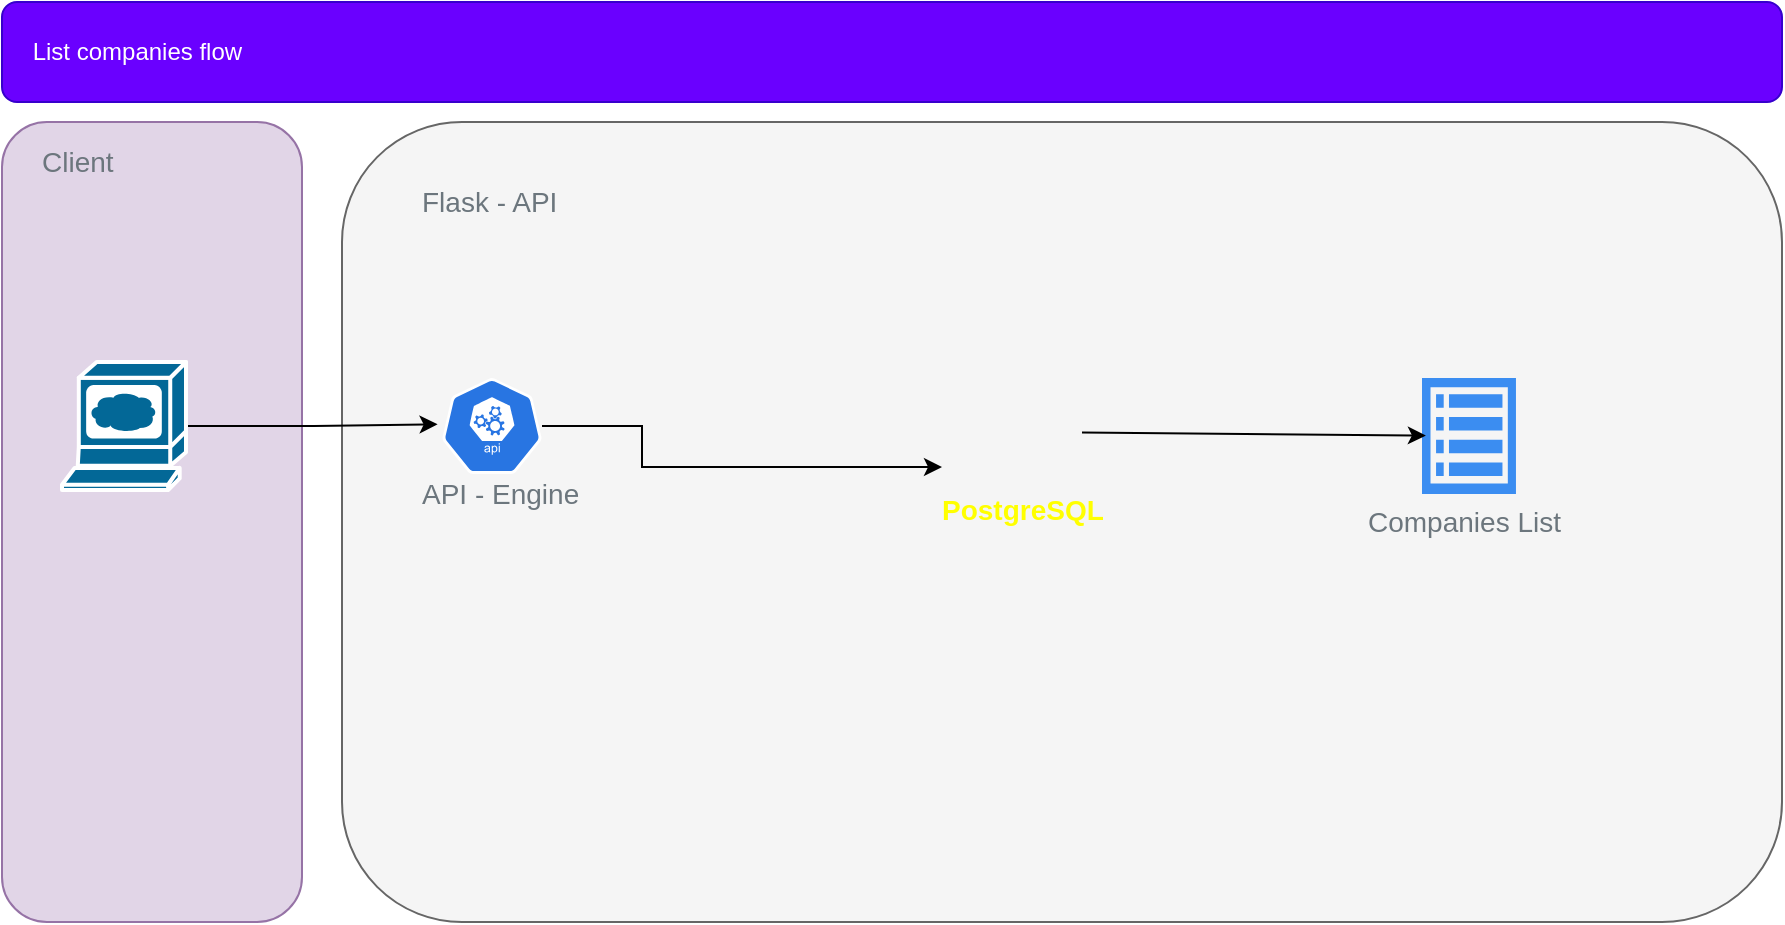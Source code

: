 <mxfile version="20.0.4" type="github">
  <diagram id="yezn9lv_8U38S4_ol9oX" name="Page-1">
    <mxGraphModel dx="1021" dy="520" grid="1" gridSize="10" guides="1" tooltips="1" connect="1" arrows="1" fold="1" page="1" pageScale="1" pageWidth="850" pageHeight="1100" math="0" shadow="0">
      <root>
        <mxCell id="0" />
        <mxCell id="1" parent="0" />
        <mxCell id="8NmKRbJ38vvldy6Dzvw--1" value="" style="rounded=1;whiteSpace=wrap;html=1;fillColor=#e1d5e7;strokeColor=#9673a6;" vertex="1" parent="1">
          <mxGeometry x="90" y="270" width="150" height="400" as="geometry" />
        </mxCell>
        <mxCell id="8NmKRbJ38vvldy6Dzvw--2" value="Client" style="html=1;shadow=0;dashed=0;shape=mxgraph.bootstrap.rrect;rSize=5;strokeColor=none;strokeWidth=1;fillColor=none;fontColor=#6C767D;whiteSpace=wrap;align=left;verticalAlign=middle;spacingLeft=10;fontSize=14;spacing=10;" vertex="1" parent="1">
          <mxGeometry x="90" y="280" width="70" height="20" as="geometry" />
        </mxCell>
        <mxCell id="8NmKRbJ38vvldy6Dzvw--3" value="" style="rounded=1;whiteSpace=wrap;html=1;fillColor=#f5f5f5;strokeColor=#666666;fontColor=#333333;" vertex="1" parent="1">
          <mxGeometry x="260" y="270" width="720" height="400" as="geometry" />
        </mxCell>
        <mxCell id="8NmKRbJ38vvldy6Dzvw--6" value="&amp;nbsp; &amp;nbsp; List companies flow" style="rounded=1;whiteSpace=wrap;html=1;fillColor=#6a00ff;strokeColor=#3700CC;fontColor=#ffffff;align=left;" vertex="1" parent="1">
          <mxGeometry x="90" y="210" width="890" height="50" as="geometry" />
        </mxCell>
        <mxCell id="8NmKRbJ38vvldy6Dzvw--9" value="" style="group" vertex="1" connectable="0" parent="1">
          <mxGeometry x="290" y="270" width="160" height="50" as="geometry" />
        </mxCell>
        <mxCell id="8NmKRbJ38vvldy6Dzvw--10" value="" style="group" vertex="1" connectable="0" parent="8NmKRbJ38vvldy6Dzvw--9">
          <mxGeometry x="-10" width="110" height="50" as="geometry" />
        </mxCell>
        <mxCell id="8NmKRbJ38vvldy6Dzvw--7" value="" style="shape=image;html=1;verticalAlign=top;verticalLabelPosition=bottom;labelBackgroundColor=#ffffff;imageAspect=0;aspect=fixed;image=https://cdn4.iconfinder.com/data/icons/scripting-and-programming-languages/512/660277-Python_logo-128.png;fontColor=#999999;fillColor=none;" vertex="1" parent="8NmKRbJ38vvldy6Dzvw--10">
          <mxGeometry x="30" width="50" height="50" as="geometry" />
        </mxCell>
        <mxCell id="8NmKRbJ38vvldy6Dzvw--8" value="Flask - API" style="html=1;shadow=0;dashed=0;shape=mxgraph.bootstrap.rrect;rSize=5;strokeColor=none;strokeWidth=1;fillColor=none;fontColor=#6C767D;whiteSpace=wrap;align=left;verticalAlign=middle;spacingLeft=10;fontSize=14;spacing=10;" vertex="1" parent="8NmKRbJ38vvldy6Dzvw--10">
          <mxGeometry y="30" width="110" height="20" as="geometry" />
        </mxCell>
        <mxCell id="8NmKRbJ38vvldy6Dzvw--19" style="edgeStyle=orthogonalEdgeStyle;rounded=0;orthogonalLoop=1;jettySize=auto;html=1;entryX=-0.044;entryY=0.483;entryDx=0;entryDy=0;entryPerimeter=0;fontColor=#999999;" edge="1" parent="1" source="8NmKRbJ38vvldy6Dzvw--14" target="8NmKRbJ38vvldy6Dzvw--18">
          <mxGeometry relative="1" as="geometry" />
        </mxCell>
        <mxCell id="8NmKRbJ38vvldy6Dzvw--14" value="" style="shape=mxgraph.cisco.computers_and_peripherals.web_browser;html=1;pointerEvents=1;dashed=0;fillColor=#036897;strokeColor=#ffffff;strokeWidth=2;verticalLabelPosition=bottom;verticalAlign=top;align=center;outlineConnect=0;fontColor=#999999;" vertex="1" parent="1">
          <mxGeometry x="120" y="390" width="62" height="64" as="geometry" />
        </mxCell>
        <mxCell id="8NmKRbJ38vvldy6Dzvw--21" value="" style="group" vertex="1" connectable="0" parent="1">
          <mxGeometry x="280" y="398" width="130" height="68" as="geometry" />
        </mxCell>
        <mxCell id="8NmKRbJ38vvldy6Dzvw--18" value="" style="sketch=0;html=1;dashed=0;whitespace=wrap;fillColor=#2875E2;strokeColor=#ffffff;points=[[0.005,0.63,0],[0.1,0.2,0],[0.9,0.2,0],[0.5,0,0],[0.995,0.63,0],[0.72,0.99,0],[0.5,1,0],[0.28,0.99,0]];shape=mxgraph.kubernetes.icon;prIcon=api;fontColor=#999999;" vertex="1" parent="8NmKRbJ38vvldy6Dzvw--21">
          <mxGeometry x="30" width="50" height="48" as="geometry" />
        </mxCell>
        <mxCell id="8NmKRbJ38vvldy6Dzvw--20" value="API - Engine" style="html=1;shadow=0;dashed=0;shape=mxgraph.bootstrap.rrect;rSize=5;strokeColor=none;strokeWidth=1;fillColor=none;fontColor=#6C767D;whiteSpace=wrap;align=left;verticalAlign=middle;spacingLeft=10;fontSize=14;spacing=10;" vertex="1" parent="8NmKRbJ38vvldy6Dzvw--21">
          <mxGeometry y="48" width="130" height="20" as="geometry" />
        </mxCell>
        <mxCell id="8NmKRbJ38vvldy6Dzvw--24" value="" style="group" vertex="1" connectable="0" parent="1">
          <mxGeometry x="540" y="390" width="90" height="84" as="geometry" />
        </mxCell>
        <mxCell id="8NmKRbJ38vvldy6Dzvw--22" value="" style="shape=image;html=1;verticalAlign=top;verticalLabelPosition=bottom;labelBackgroundColor=#ffffff;imageAspect=0;aspect=fixed;image=https://cdn3.iconfinder.com/data/icons/animals-105/150/icon_animal_elefante-128.png;fontColor=#999999;fillColor=none;" vertex="1" parent="8NmKRbJ38vvldy6Dzvw--24">
          <mxGeometry x="20" width="70" height="70" as="geometry" />
        </mxCell>
        <mxCell id="8NmKRbJ38vvldy6Dzvw--23" value="&lt;font color=&quot;#ffff00&quot;&gt;PostgreSQL&lt;/font&gt;" style="html=1;shadow=0;dashed=0;shape=mxgraph.bootstrap.rrect;rSize=5;strokeColor=none;strokeWidth=1;fillColor=none;fontColor=#6C767D;whiteSpace=wrap;align=left;verticalAlign=middle;spacingLeft=10;fontSize=14;spacing=10;fontStyle=1" vertex="1" parent="8NmKRbJ38vvldy6Dzvw--24">
          <mxGeometry y="64" width="70" height="20" as="geometry" />
        </mxCell>
        <mxCell id="8NmKRbJ38vvldy6Dzvw--27" style="edgeStyle=orthogonalEdgeStyle;rounded=0;orthogonalLoop=1;jettySize=auto;html=1;entryX=0;entryY=0.75;entryDx=0;entryDy=0;fontColor=#FFFF00;" edge="1" parent="1" source="8NmKRbJ38vvldy6Dzvw--18" target="8NmKRbJ38vvldy6Dzvw--22">
          <mxGeometry relative="1" as="geometry">
            <Array as="points">
              <mxPoint x="410" y="422" />
              <mxPoint x="410" y="443" />
            </Array>
          </mxGeometry>
        </mxCell>
        <mxCell id="8NmKRbJ38vvldy6Dzvw--30" value="" style="sketch=0;html=1;aspect=fixed;strokeColor=none;shadow=0;align=center;verticalAlign=top;fillColor=#3B8DF1;shape=mxgraph.gcp2.view_list;fontColor=#FFFF00;" vertex="1" parent="1">
          <mxGeometry x="800" y="398" width="46.98" height="58" as="geometry" />
        </mxCell>
        <mxCell id="8NmKRbJ38vvldy6Dzvw--31" style="rounded=0;orthogonalLoop=1;jettySize=auto;html=1;entryX=0.041;entryY=0.496;entryDx=0;entryDy=0;entryPerimeter=0;fontColor=#FFFF00;" edge="1" parent="1" source="8NmKRbJ38vvldy6Dzvw--22" target="8NmKRbJ38vvldy6Dzvw--30">
          <mxGeometry relative="1" as="geometry" />
        </mxCell>
        <mxCell id="8NmKRbJ38vvldy6Dzvw--32" value="Companies List" style="html=1;shadow=0;dashed=0;shape=mxgraph.bootstrap.rrect;rSize=5;strokeColor=none;strokeWidth=1;fillColor=none;fontColor=#6C767D;whiteSpace=wrap;align=left;verticalAlign=middle;spacingLeft=10;fontSize=14;spacing=10;" vertex="1" parent="1">
          <mxGeometry x="753.49" y="450" width="140" height="40" as="geometry" />
        </mxCell>
      </root>
    </mxGraphModel>
  </diagram>
</mxfile>
